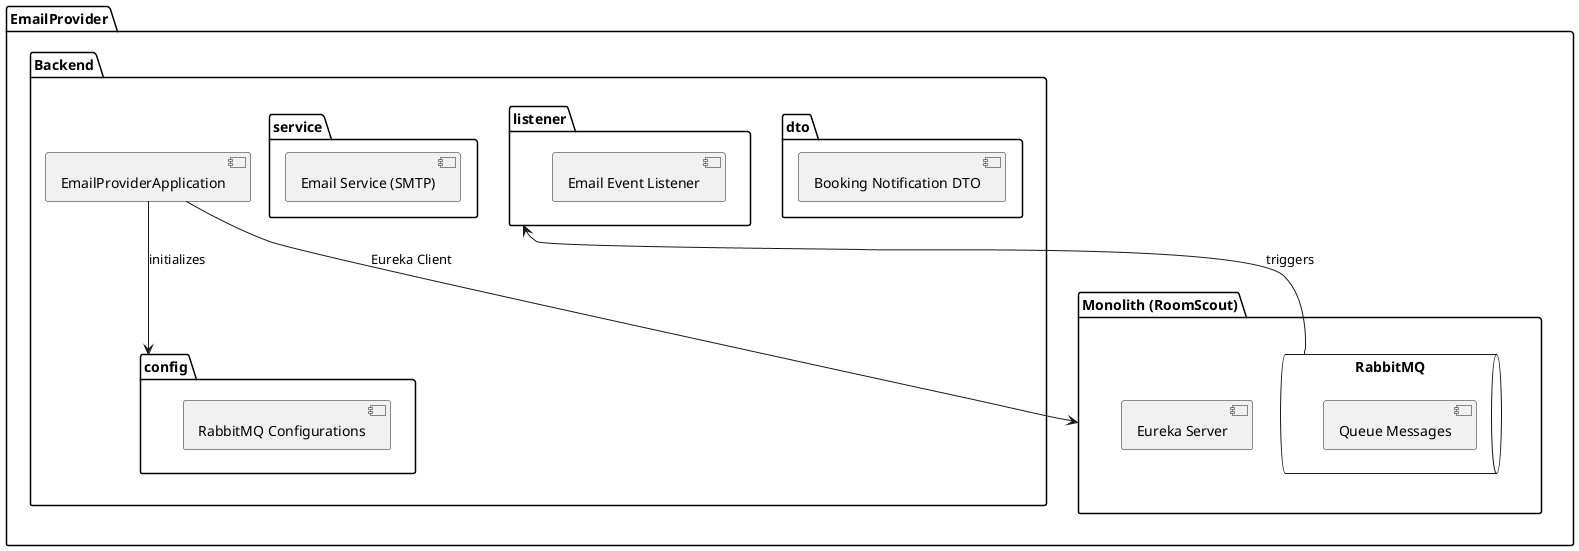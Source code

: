 @startuml email-provider
package "EmailProvider" {
    folder "Backend" {
        folder "config" {
            [RabbitMQ Configurations]
        }

        folder "dto" {
            [Booking Notification DTO]
        }

        folder "listener" {
            [Email Event Listener]
        }

        folder "service" {
            [Email Service (SMTP)]
        }

        component "EmailProviderApplication" as mainApp
    }

    folder "Monolith (RoomScout)" {
        queue "RabbitMQ" {
            [Queue Messages]
        }
        [Eureka Server]
    }

    mainApp --> config : initializes
    RabbitMQ --> listener : triggers
    mainApp --> "Monolith (RoomScout)" : Eureka Client
}
@enduml
